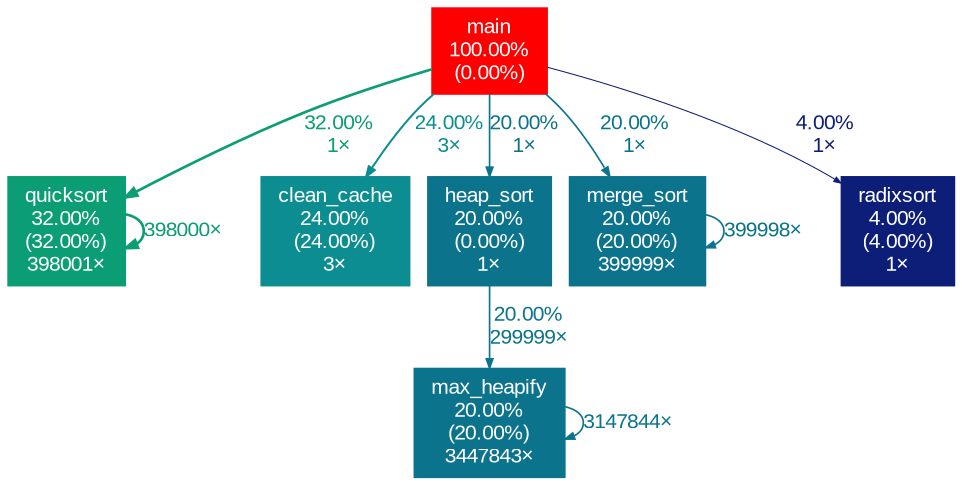 digraph {
	graph [fontname=Arial, nodesep=0.125, ranksep=0.25];
	node [fontcolor=white, fontname=Arial, height=0, shape=box, style=filled, width=0];
	edge [fontname=Arial];
	1 [color="#ff0000", fontcolor="#ffffff", fontsize="10.00", label="main\n100.00%\n(0.00%)"];
	1 -> 2 [arrowsize="0.57", color="#0b9d74", fontcolor="#0b9d74", fontsize="10.00", label="32.00%\n1×", labeldistance="1.28", penwidth="1.28"];
	1 -> 3 [arrowsize="0.49", color="#0c8d92", fontcolor="#0c8d92", fontsize="10.00", label="24.00%\n3×", labeldistance="0.96", penwidth="0.96"];
	1 -> 5 [arrowsize="0.45", color="#0c738d", fontcolor="#0c738d", fontsize="10.00", label="20.00%\n1×", labeldistance="0.80", penwidth="0.80"];
	1 -> 6 [arrowsize="0.45", color="#0c738d", fontcolor="#0c738d", fontsize="10.00", label="20.00%\n1×", labeldistance="0.80", penwidth="0.80"];
	1 -> 7 [arrowsize="0.35", color="#0d1e78", fontcolor="#0d1e78", fontsize="10.00", label="4.00%\n1×", labeldistance="0.50", penwidth="0.50"];
	2 [color="#0b9d74", fontcolor="#ffffff", fontsize="10.00", label="quicksort\n32.00%\n(32.00%)\n398001×"];
	2 -> 2 [arrowsize="0.57", color="#0b9d74", fontcolor="#0b9d74", fontsize="10.00", label="398000×", labeldistance="1.28", penwidth="1.28"];
	3 [color="#0c8d92", fontcolor="#ffffff", fontsize="10.00", label="clean_cache\n24.00%\n(24.00%)\n3×"];
	4 [color="#0c738d", fontcolor="#ffffff", fontsize="10.00", label="max_heapify\n20.00%\n(20.00%)\n3447843×"];
	4 -> 4 [arrowsize="0.45", color="#0c738d", fontcolor="#0c738d", fontsize="10.00", label="3147844×", labeldistance="0.80", penwidth="0.80"];
	5 [color="#0c738d", fontcolor="#ffffff", fontsize="10.00", label="heap_sort\n20.00%\n(0.00%)\n1×"];
	5 -> 4 [arrowsize="0.45", color="#0c738d", fontcolor="#0c738d", fontsize="10.00", label="20.00%\n299999×", labeldistance="0.80", penwidth="0.80"];
	6 [color="#0c738d", fontcolor="#ffffff", fontsize="10.00", label="merge_sort\n20.00%\n(20.00%)\n399999×"];
	6 -> 6 [arrowsize="0.45", color="#0c738d", fontcolor="#0c738d", fontsize="10.00", label="399998×", labeldistance="0.80", penwidth="0.80"];
	7 [color="#0d1e78", fontcolor="#ffffff", fontsize="10.00", label="radixsort\n4.00%\n(4.00%)\n1×"];
}
